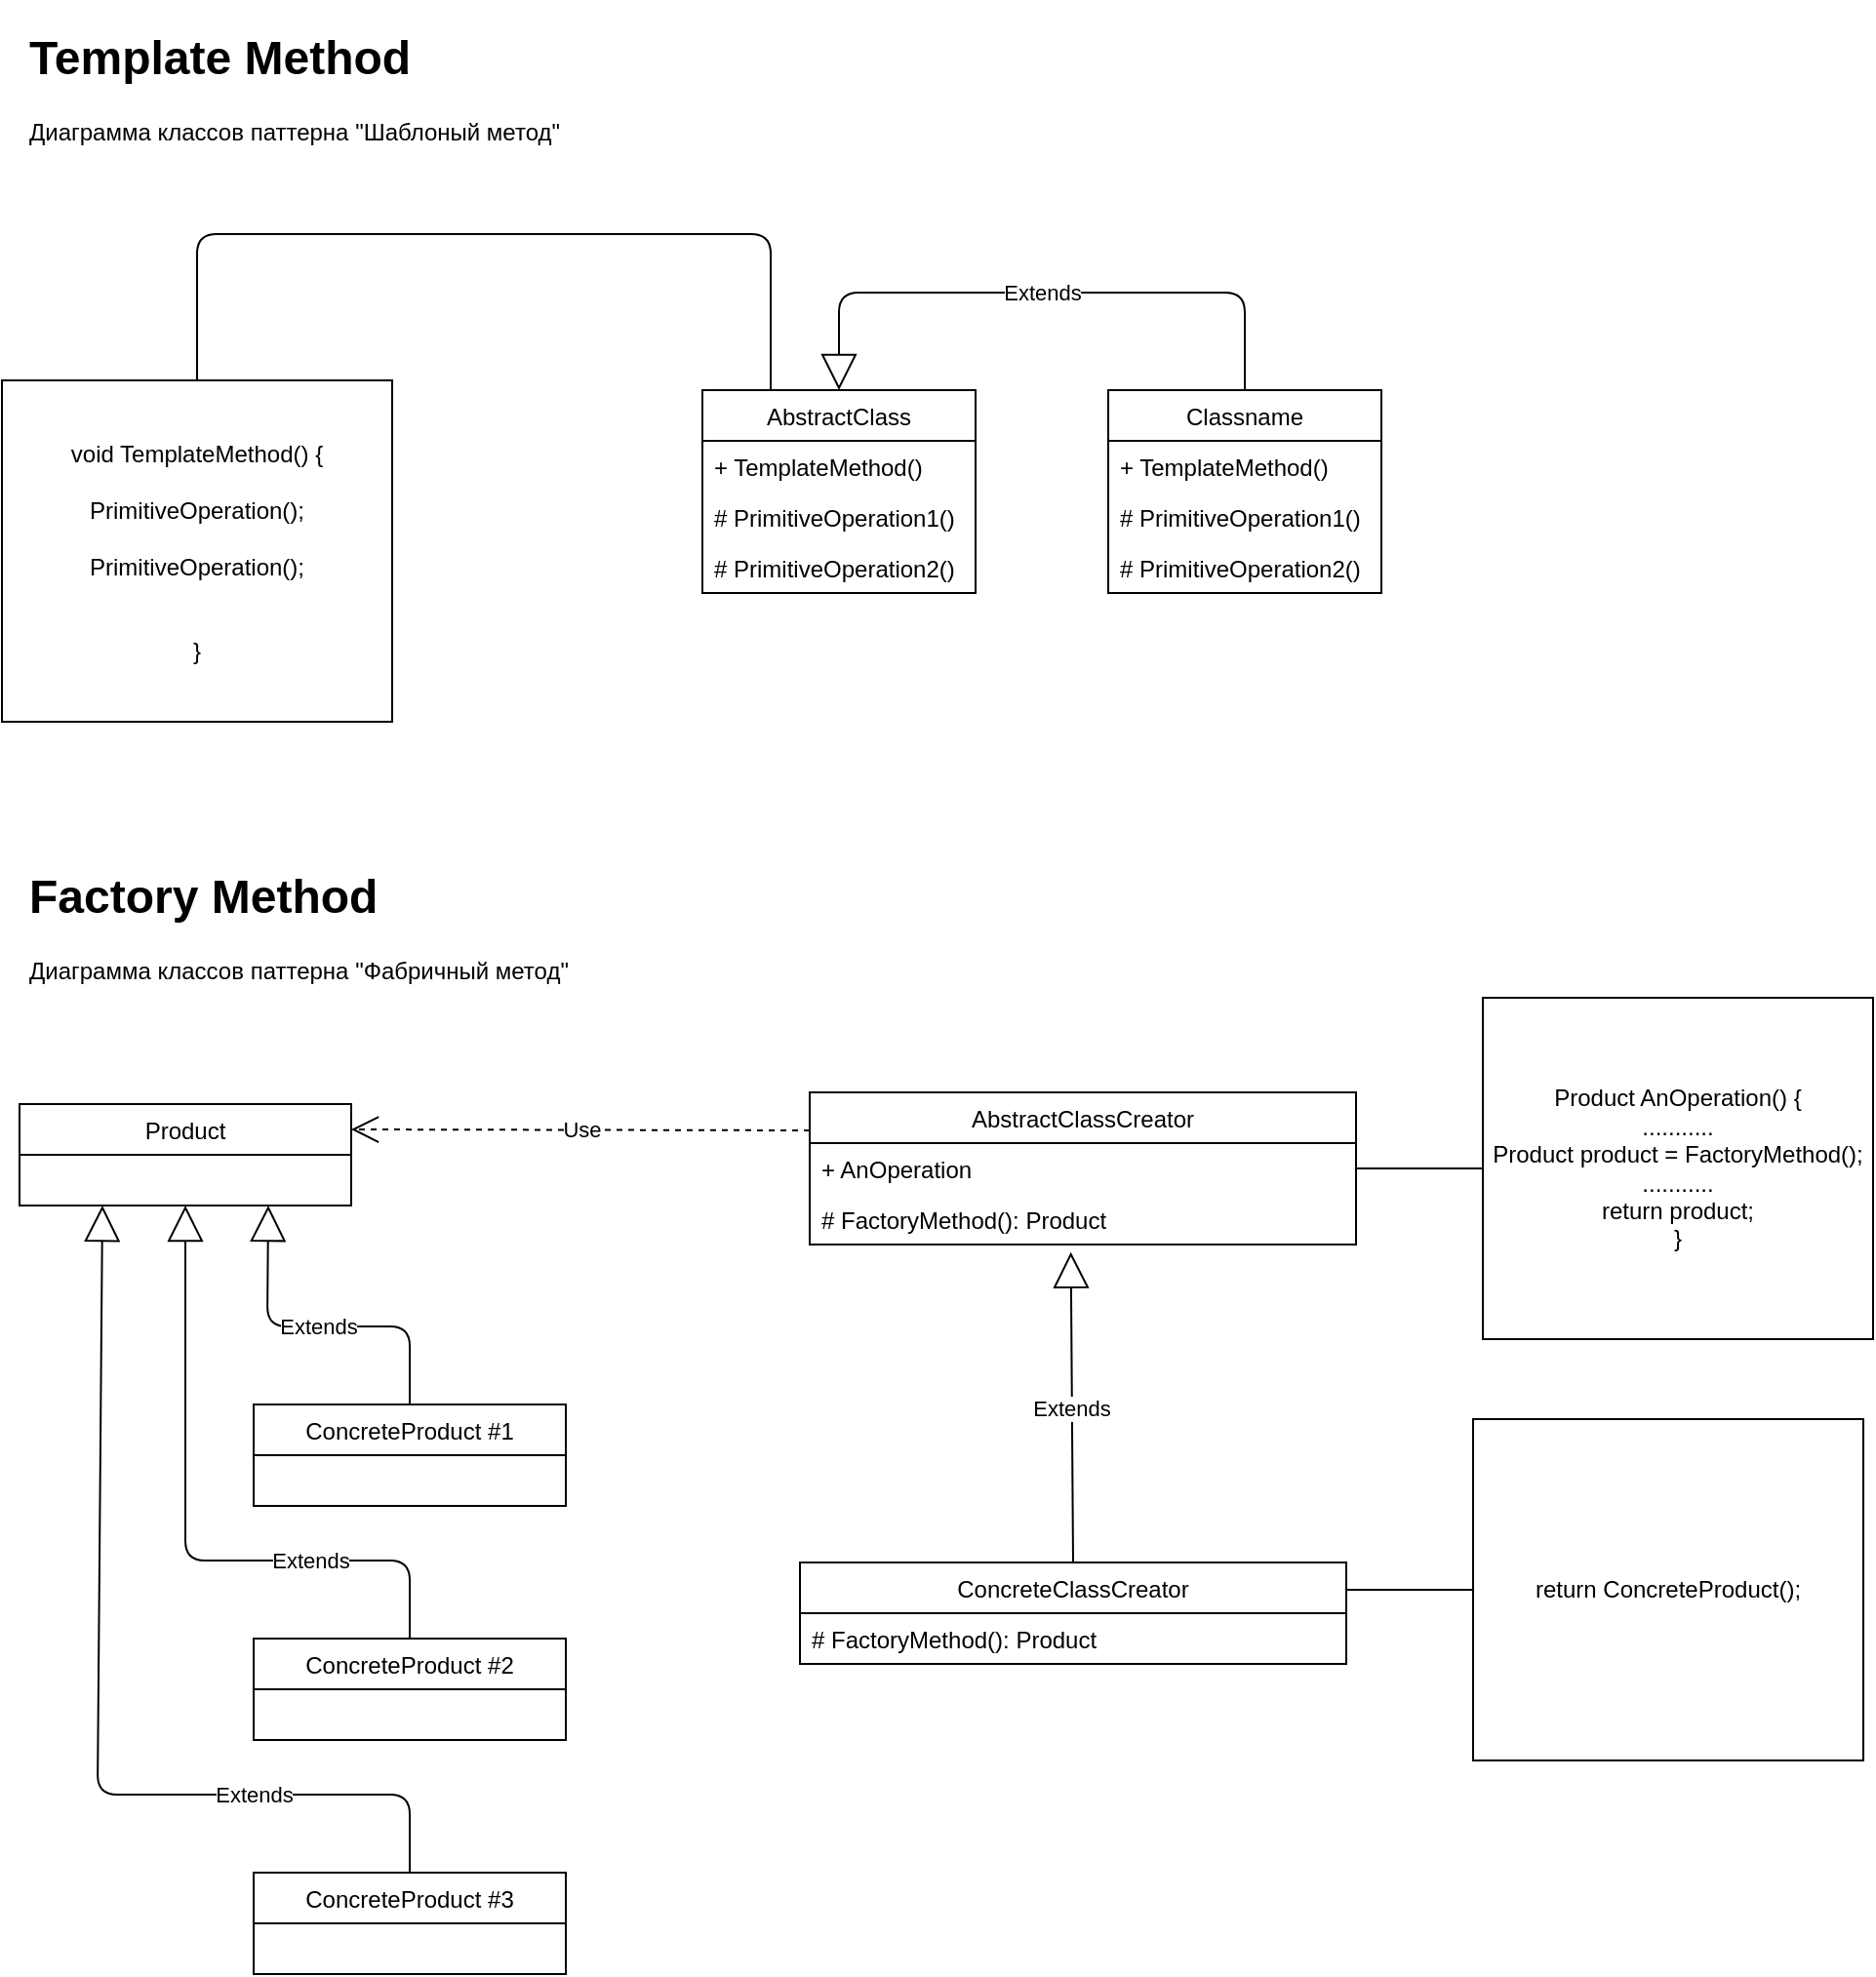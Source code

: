 <mxfile>
    <diagram id="1JegmP6F1zptE6_g0cL5" name="Page-1">
        <mxGraphModel dx="654" dy="684" grid="1" gridSize="10" guides="1" tooltips="1" connect="1" arrows="1" fold="1" page="1" pageScale="1" pageWidth="827" pageHeight="1169" math="0" shadow="0">
            <root>
                <mxCell id="0"/>
                <mxCell id="1" parent="0"/>
                <mxCell id="2" value="&lt;h1&gt;Template Method&lt;/h1&gt;&lt;p&gt;Диаграмма классов паттерна &quot;Шаблоный метод&quot;&lt;/p&gt;" style="text;html=1;strokeColor=none;fillColor=none;spacing=5;spacingTop=-20;whiteSpace=wrap;overflow=hidden;rounded=0;" vertex="1" parent="1">
                    <mxGeometry x="40" y="10" width="360" height="80" as="geometry"/>
                </mxCell>
                <mxCell id="3" value="AbstractClass" style="swimlane;fontStyle=0;childLayout=stackLayout;horizontal=1;startSize=26;fillColor=none;horizontalStack=0;resizeParent=1;resizeParentMax=0;resizeLast=0;collapsible=1;marginBottom=0;" vertex="1" parent="1">
                    <mxGeometry x="390" y="200" width="140" height="104" as="geometry"/>
                </mxCell>
                <mxCell id="4" value="+ TemplateMethod()" style="text;strokeColor=none;fillColor=none;align=left;verticalAlign=top;spacingLeft=4;spacingRight=4;overflow=hidden;rotatable=0;points=[[0,0.5],[1,0.5]];portConstraint=eastwest;" vertex="1" parent="3">
                    <mxGeometry y="26" width="140" height="26" as="geometry"/>
                </mxCell>
                <mxCell id="5" value="# PrimitiveOperation1()" style="text;strokeColor=none;fillColor=none;align=left;verticalAlign=top;spacingLeft=4;spacingRight=4;overflow=hidden;rotatable=0;points=[[0,0.5],[1,0.5]];portConstraint=eastwest;" vertex="1" parent="3">
                    <mxGeometry y="52" width="140" height="26" as="geometry"/>
                </mxCell>
                <mxCell id="17" value="# PrimitiveOperation2()" style="text;strokeColor=none;fillColor=none;align=left;verticalAlign=top;spacingLeft=4;spacingRight=4;overflow=hidden;rotatable=0;points=[[0,0.5],[1,0.5]];portConstraint=eastwest;" vertex="1" parent="3">
                    <mxGeometry y="78" width="140" height="26" as="geometry"/>
                </mxCell>
                <mxCell id="8" value="Classname" style="swimlane;fontStyle=0;childLayout=stackLayout;horizontal=1;startSize=26;fillColor=none;horizontalStack=0;resizeParent=1;resizeParentMax=0;resizeLast=0;collapsible=1;marginBottom=0;" vertex="1" parent="1">
                    <mxGeometry x="598" y="200" width="140" height="104" as="geometry"/>
                </mxCell>
                <mxCell id="15" value="+ TemplateMethod()" style="text;strokeColor=none;fillColor=none;align=left;verticalAlign=top;spacingLeft=4;spacingRight=4;overflow=hidden;rotatable=0;points=[[0,0.5],[1,0.5]];portConstraint=eastwest;" vertex="1" parent="8">
                    <mxGeometry y="26" width="140" height="26" as="geometry"/>
                </mxCell>
                <mxCell id="16" value="# PrimitiveOperation1()" style="text;strokeColor=none;fillColor=none;align=left;verticalAlign=top;spacingLeft=4;spacingRight=4;overflow=hidden;rotatable=0;points=[[0,0.5],[1,0.5]];portConstraint=eastwest;" vertex="1" parent="8">
                    <mxGeometry y="52" width="140" height="26" as="geometry"/>
                </mxCell>
                <mxCell id="6" value="# PrimitiveOperation2()" style="text;strokeColor=none;fillColor=none;align=left;verticalAlign=top;spacingLeft=4;spacingRight=4;overflow=hidden;rotatable=0;points=[[0,0.5],[1,0.5]];portConstraint=eastwest;" vertex="1" parent="8">
                    <mxGeometry y="78" width="140" height="26" as="geometry"/>
                </mxCell>
                <mxCell id="12" value="Extends" style="endArrow=block;endSize=16;endFill=0;html=1;exitX=0.5;exitY=0;exitDx=0;exitDy=0;entryX=0.5;entryY=0;entryDx=0;entryDy=0;" edge="1" parent="1" source="8" target="3">
                    <mxGeometry width="160" relative="1" as="geometry">
                        <mxPoint x="328" y="180" as="sourcePoint"/>
                        <mxPoint x="488" y="180" as="targetPoint"/>
                        <Array as="points">
                            <mxPoint x="668" y="150"/>
                            <mxPoint x="460" y="150"/>
                        </Array>
                    </mxGeometry>
                </mxCell>
                <mxCell id="18" style="edgeStyle=elbowEdgeStyle;html=1;startArrow=none;endArrow=none;entryX=0.25;entryY=0;entryDx=0;entryDy=0;" edge="1" parent="1" source="13" target="3">
                    <mxGeometry relative="1" as="geometry">
                        <mxPoint x="420" y="140" as="targetPoint"/>
                        <Array as="points">
                            <mxPoint x="330" y="120"/>
                            <mxPoint x="300" y="190"/>
                            <mxPoint x="380" y="160"/>
                        </Array>
                    </mxGeometry>
                </mxCell>
                <UserObject label="void TemplateMethod() {&lt;br&gt;&lt;br&gt;PrimitiveOperation();&lt;br&gt;&lt;br&gt;PrimitiveOperation();&lt;br&gt;&lt;br&gt;&lt;br&gt;}" treeRoot="1" id="13">
                    <mxCell style="whiteSpace=wrap;html=1;align=center;treeFolding=1;treeMoving=1;newEdgeStyle={&quot;edgeStyle&quot;:&quot;elbowEdgeStyle&quot;,&quot;startArrow&quot;:&quot;none&quot;,&quot;endArrow&quot;:&quot;none&quot;};" vertex="1" parent="1">
                        <mxGeometry x="31" y="195" width="200" height="175" as="geometry"/>
                    </mxCell>
                </UserObject>
                <mxCell id="19" value="&lt;h1&gt;Factory Method&lt;/h1&gt;&lt;p&gt;Диаграмма классов паттерна &quot;Фабричный метод&quot;&lt;/p&gt;" style="text;html=1;strokeColor=none;fillColor=none;spacing=5;spacingTop=-20;whiteSpace=wrap;overflow=hidden;rounded=0;" vertex="1" parent="1">
                    <mxGeometry x="40" y="440" width="360" height="80" as="geometry"/>
                </mxCell>
                <mxCell id="20" value="AbstractClassCreator" style="swimlane;fontStyle=0;childLayout=stackLayout;horizontal=1;startSize=26;fillColor=none;horizontalStack=0;resizeParent=1;resizeParentMax=0;resizeLast=0;collapsible=1;marginBottom=0;" vertex="1" parent="1">
                    <mxGeometry x="445" y="560" width="280" height="78" as="geometry"/>
                </mxCell>
                <mxCell id="21" value="+ AnOperation" style="text;strokeColor=none;fillColor=none;align=left;verticalAlign=top;spacingLeft=4;spacingRight=4;overflow=hidden;rotatable=0;points=[[0,0.5],[1,0.5]];portConstraint=eastwest;" vertex="1" parent="20">
                    <mxGeometry y="26" width="280" height="26" as="geometry"/>
                </mxCell>
                <mxCell id="22" value="# FactoryMethod(): Product" style="text;strokeColor=none;fillColor=none;align=left;verticalAlign=top;spacingLeft=4;spacingRight=4;overflow=hidden;rotatable=0;points=[[0,0.5],[1,0.5]];portConstraint=eastwest;" vertex="1" parent="20">
                    <mxGeometry y="52" width="280" height="26" as="geometry"/>
                </mxCell>
                <mxCell id="24" value="Product" style="swimlane;fontStyle=0;childLayout=stackLayout;horizontal=1;startSize=26;fillColor=none;horizontalStack=0;resizeParent=1;resizeParentMax=0;resizeLast=0;collapsible=1;marginBottom=0;" vertex="1" parent="1">
                    <mxGeometry x="40" y="566" width="170" height="52" as="geometry"/>
                </mxCell>
                <mxCell id="28" style="edgeStyle=elbowEdgeStyle;html=1;startArrow=none;endArrow=none;entryX=1;entryY=0.5;entryDx=0;entryDy=0;" edge="1" parent="1" source="27" target="21">
                    <mxGeometry relative="1" as="geometry"/>
                </mxCell>
                <UserObject label="Product AnOperation() {&lt;br&gt;...........&lt;br&gt;Product product = FactoryMethod();&lt;br&gt;...........&lt;br&gt;return product;&lt;br&gt;}" treeRoot="1" id="27">
                    <mxCell style="whiteSpace=wrap;html=1;align=center;treeFolding=1;treeMoving=1;newEdgeStyle={&quot;edgeStyle&quot;:&quot;elbowEdgeStyle&quot;,&quot;startArrow&quot;:&quot;none&quot;,&quot;endArrow&quot;:&quot;none&quot;};" vertex="1" parent="1">
                        <mxGeometry x="790" y="511.5" width="200" height="175" as="geometry"/>
                    </mxCell>
                </UserObject>
                <mxCell id="29" value="Use" style="endArrow=open;endSize=12;dashed=1;html=1;entryX=1;entryY=0.25;entryDx=0;entryDy=0;exitX=0;exitY=0.25;exitDx=0;exitDy=0;" edge="1" parent="1" source="20" target="24">
                    <mxGeometry width="160" relative="1" as="geometry">
                        <mxPoint x="410" y="570" as="sourcePoint"/>
                        <mxPoint x="580" y="450" as="targetPoint"/>
                    </mxGeometry>
                </mxCell>
                <mxCell id="31" value="ConcreteProduct #1" style="swimlane;fontStyle=0;childLayout=stackLayout;horizontal=1;startSize=26;fillColor=none;horizontalStack=0;resizeParent=1;resizeParentMax=0;resizeLast=0;collapsible=1;marginBottom=0;" vertex="1" parent="1">
                    <mxGeometry x="160" y="720" width="160" height="52" as="geometry"/>
                </mxCell>
                <mxCell id="33" value="ConcreteProduct #2" style="swimlane;fontStyle=0;childLayout=stackLayout;horizontal=1;startSize=26;fillColor=none;horizontalStack=0;resizeParent=1;resizeParentMax=0;resizeLast=0;collapsible=1;marginBottom=0;" vertex="1" parent="1">
                    <mxGeometry x="160" y="840" width="160" height="52" as="geometry"/>
                </mxCell>
                <mxCell id="34" value="ConcreteProduct #3" style="swimlane;fontStyle=0;childLayout=stackLayout;horizontal=1;startSize=26;fillColor=none;horizontalStack=0;resizeParent=1;resizeParentMax=0;resizeLast=0;collapsible=1;marginBottom=0;" vertex="1" parent="1">
                    <mxGeometry x="160" y="960" width="160" height="52" as="geometry"/>
                </mxCell>
                <mxCell id="36" value="Extends" style="endArrow=block;endSize=16;endFill=0;html=1;exitX=0.5;exitY=0;exitDx=0;exitDy=0;entryX=0.75;entryY=1;entryDx=0;entryDy=0;" edge="1" parent="1" source="31" target="24">
                    <mxGeometry width="160" relative="1" as="geometry">
                        <mxPoint x="71" y="900" as="sourcePoint"/>
                        <mxPoint x="231" y="900" as="targetPoint"/>
                        <Array as="points">
                            <mxPoint x="240" y="680"/>
                            <mxPoint x="167" y="680"/>
                        </Array>
                    </mxGeometry>
                </mxCell>
                <mxCell id="37" value="Extends" style="endArrow=block;endSize=16;endFill=0;html=1;entryX=0.5;entryY=1;entryDx=0;entryDy=0;exitX=0.5;exitY=0;exitDx=0;exitDy=0;" edge="1" parent="1" source="33" target="24">
                    <mxGeometry x="-0.466" width="160" relative="1" as="geometry">
                        <mxPoint x="240" y="920" as="sourcePoint"/>
                        <mxPoint x="430" y="900" as="targetPoint"/>
                        <Array as="points">
                            <mxPoint x="240" y="800"/>
                            <mxPoint x="125" y="800"/>
                        </Array>
                        <mxPoint x="-1" as="offset"/>
                    </mxGeometry>
                </mxCell>
                <mxCell id="39" value="Extends" style="endArrow=block;endSize=16;endFill=0;html=1;exitX=0.5;exitY=0;exitDx=0;exitDy=0;entryX=0.25;entryY=1;entryDx=0;entryDy=0;" edge="1" parent="1" source="34" target="24">
                    <mxGeometry x="-0.522" width="160" relative="1" as="geometry">
                        <mxPoint x="270" y="900" as="sourcePoint"/>
                        <mxPoint x="430" y="900" as="targetPoint"/>
                        <Array as="points">
                            <mxPoint x="240" y="920"/>
                            <mxPoint x="80" y="920"/>
                        </Array>
                        <mxPoint as="offset"/>
                    </mxGeometry>
                </mxCell>
                <mxCell id="40" value="ConcreteClassCreator" style="swimlane;fontStyle=0;childLayout=stackLayout;horizontal=1;startSize=26;fillColor=none;horizontalStack=0;resizeParent=1;resizeParentMax=0;resizeLast=0;collapsible=1;marginBottom=0;" vertex="1" parent="1">
                    <mxGeometry x="440" y="801" width="280" height="52" as="geometry"/>
                </mxCell>
                <mxCell id="42" value="# FactoryMethod(): Product" style="text;strokeColor=none;fillColor=none;align=left;verticalAlign=top;spacingLeft=4;spacingRight=4;overflow=hidden;rotatable=0;points=[[0,0.5],[1,0.5]];portConstraint=eastwest;" vertex="1" parent="40">
                    <mxGeometry y="26" width="280" height="26" as="geometry"/>
                </mxCell>
                <mxCell id="43" value="Extends" style="endArrow=block;endSize=16;endFill=0;html=1;entryX=0.478;entryY=1.149;entryDx=0;entryDy=0;entryPerimeter=0;exitX=0.5;exitY=0;exitDx=0;exitDy=0;" edge="1" parent="1" source="40" target="22">
                    <mxGeometry width="160" relative="1" as="geometry">
                        <mxPoint x="320" y="900" as="sourcePoint"/>
                        <mxPoint x="480" y="900" as="targetPoint"/>
                    </mxGeometry>
                </mxCell>
                <mxCell id="44" style="edgeStyle=elbowEdgeStyle;html=1;startArrow=none;endArrow=none;entryX=1;entryY=0.5;entryDx=0;entryDy=0;" edge="1" parent="1" source="45">
                    <mxGeometry relative="1" as="geometry">
                        <mxPoint x="720.0" y="815" as="targetPoint"/>
                    </mxGeometry>
                </mxCell>
                <UserObject label="return&amp;nbsp;&lt;span style=&quot;&quot;&gt;ConcreteProduct();&lt;/span&gt;" treeRoot="1" id="45">
                    <mxCell style="whiteSpace=wrap;html=1;align=center;treeFolding=1;treeMoving=1;newEdgeStyle={&quot;edgeStyle&quot;:&quot;elbowEdgeStyle&quot;,&quot;startArrow&quot;:&quot;none&quot;,&quot;endArrow&quot;:&quot;none&quot;};" vertex="1" parent="1">
                        <mxGeometry x="785" y="727.5" width="200" height="175" as="geometry"/>
                    </mxCell>
                </UserObject>
            </root>
        </mxGraphModel>
    </diagram>
</mxfile>
